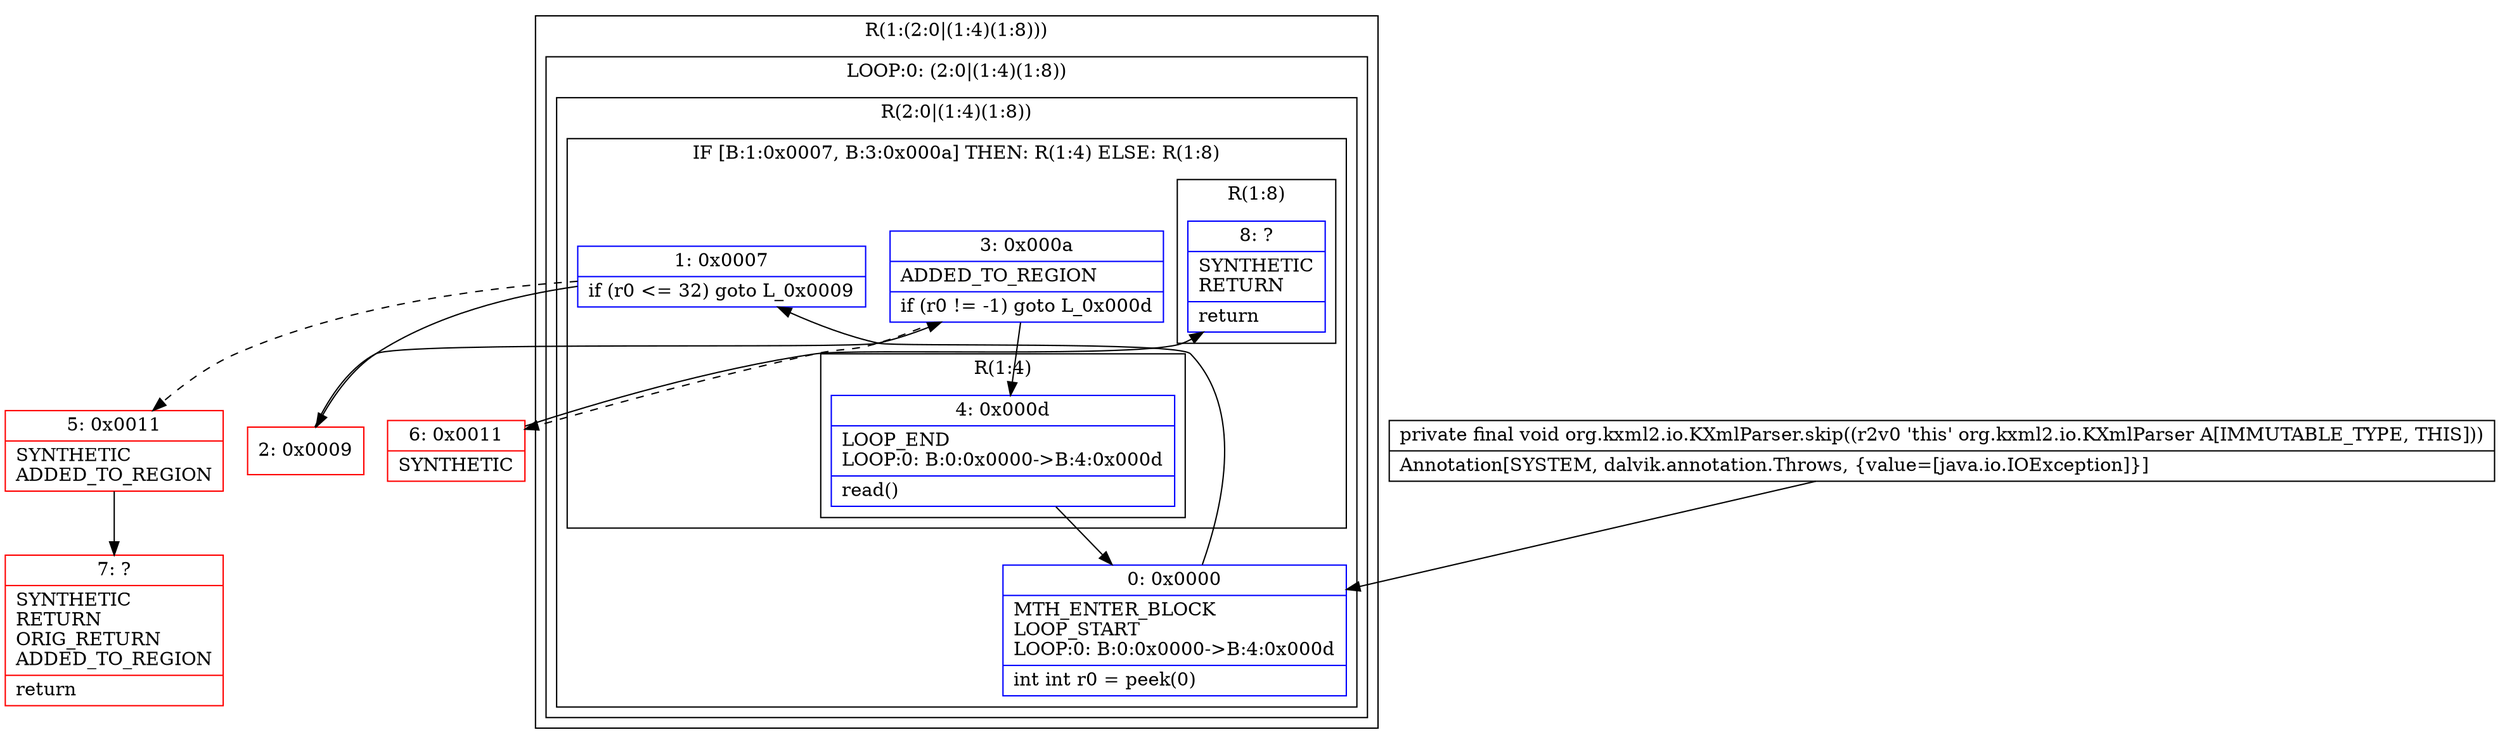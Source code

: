 digraph "CFG fororg.kxml2.io.KXmlParser.skip()V" {
subgraph cluster_Region_1590149828 {
label = "R(1:(2:0|(1:4)(1:8)))";
node [shape=record,color=blue];
subgraph cluster_LoopRegion_2104696564 {
label = "LOOP:0: (2:0|(1:4)(1:8))";
node [shape=record,color=blue];
subgraph cluster_Region_406851664 {
label = "R(2:0|(1:4)(1:8))";
node [shape=record,color=blue];
Node_0 [shape=record,label="{0\:\ 0x0000|MTH_ENTER_BLOCK\lLOOP_START\lLOOP:0: B:0:0x0000\-\>B:4:0x000d\l|int int r0 = peek(0)\l}"];
subgraph cluster_IfRegion_590821128 {
label = "IF [B:1:0x0007, B:3:0x000a] THEN: R(1:4) ELSE: R(1:8)";
node [shape=record,color=blue];
Node_1 [shape=record,label="{1\:\ 0x0007|if (r0 \<= 32) goto L_0x0009\l}"];
Node_3 [shape=record,label="{3\:\ 0x000a|ADDED_TO_REGION\l|if (r0 != \-1) goto L_0x000d\l}"];
subgraph cluster_Region_1563435314 {
label = "R(1:4)";
node [shape=record,color=blue];
Node_4 [shape=record,label="{4\:\ 0x000d|LOOP_END\lLOOP:0: B:0:0x0000\-\>B:4:0x000d\l|read()\l}"];
}
subgraph cluster_Region_1031267066 {
label = "R(1:8)";
node [shape=record,color=blue];
Node_8 [shape=record,label="{8\:\ ?|SYNTHETIC\lRETURN\l|return\l}"];
}
}
}
}
}
Node_2 [shape=record,color=red,label="{2\:\ 0x0009}"];
Node_5 [shape=record,color=red,label="{5\:\ 0x0011|SYNTHETIC\lADDED_TO_REGION\l}"];
Node_6 [shape=record,color=red,label="{6\:\ 0x0011|SYNTHETIC\l}"];
Node_7 [shape=record,color=red,label="{7\:\ ?|SYNTHETIC\lRETURN\lORIG_RETURN\lADDED_TO_REGION\l|return\l}"];
MethodNode[shape=record,label="{private final void org.kxml2.io.KXmlParser.skip((r2v0 'this' org.kxml2.io.KXmlParser A[IMMUTABLE_TYPE, THIS]))  | Annotation[SYSTEM, dalvik.annotation.Throws, \{value=[java.io.IOException]\}]\l}"];
MethodNode -> Node_0;
Node_0 -> Node_1;
Node_1 -> Node_2;
Node_1 -> Node_5[style=dashed];
Node_3 -> Node_4;
Node_3 -> Node_6[style=dashed];
Node_4 -> Node_0;
Node_2 -> Node_3;
Node_5 -> Node_7;
Node_6 -> Node_8;
}

